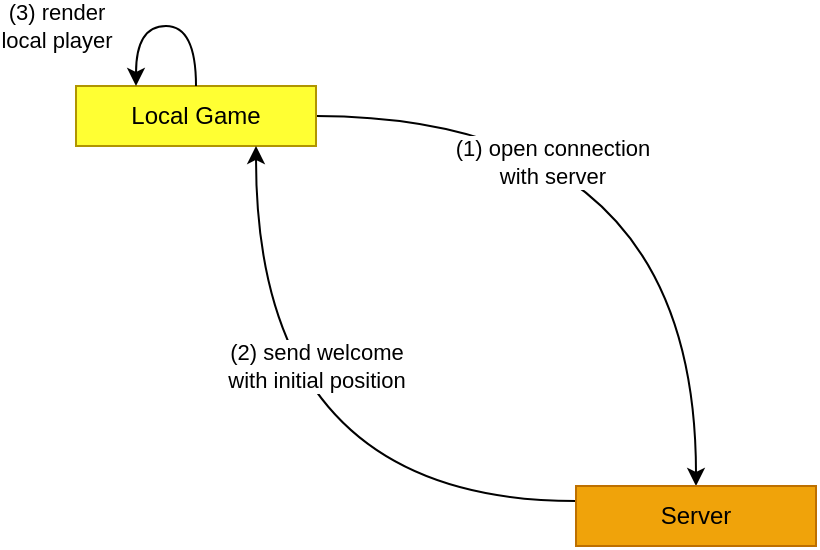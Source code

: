 <mxfile version="13.1.3" pages="4">
    <diagram id="6hGFLwfOUW9BJ-s0fimq" name="Player Connects">
        <mxGraphModel dx="736" dy="577" grid="1" gridSize="10" guides="1" tooltips="1" connect="1" arrows="1" fold="1" page="1" pageScale="1" pageWidth="827" pageHeight="1169" math="0" shadow="0">
            <root>
                <mxCell id="0"/>
                <mxCell id="1" parent="0"/>
                <mxCell id="25" style="edgeStyle=orthogonalEdgeStyle;curved=1;rounded=0;orthogonalLoop=1;jettySize=auto;html=1;entryX=0.5;entryY=0;entryDx=0;entryDy=0;" parent="1" target="4" edge="1">
                    <mxGeometry relative="1" as="geometry">
                        <mxPoint x="180" y="75" as="sourcePoint"/>
                    </mxGeometry>
                </mxCell>
                <mxCell id="26" value="(1) open connection&lt;br&gt;with server" style="edgeLabel;html=1;align=center;verticalAlign=middle;resizable=0;points=[];" parent="25" connectable="0" vertex="1">
                    <mxGeometry x="-0.309" y="-6" relative="1" as="geometry">
                        <mxPoint x="-12" y="16.5" as="offset"/>
                    </mxGeometry>
                </mxCell>
                <mxCell id="3" value="Local Game" style="rounded=0;whiteSpace=wrap;html=1;fillColor=#FFFF33;strokeColor=#B09500;fontColor=#000000;" parent="1" vertex="1">
                    <mxGeometry x="60" y="60" width="120" height="30" as="geometry"/>
                </mxCell>
                <mxCell id="27" style="edgeStyle=orthogonalEdgeStyle;curved=1;rounded=0;orthogonalLoop=1;jettySize=auto;html=1;exitX=0;exitY=0.25;exitDx=0;exitDy=0;entryX=0.75;entryY=1;entryDx=0;entryDy=0;" parent="1" source="4" target="3" edge="1">
                    <mxGeometry relative="1" as="geometry"/>
                </mxCell>
                <mxCell id="28" value="(2) send welcome &lt;br&gt;with initial position" style="edgeLabel;html=1;align=center;verticalAlign=middle;resizable=0;points=[];" parent="27" connectable="0" vertex="1">
                    <mxGeometry x="-0.003" y="-26" relative="1" as="geometry">
                        <mxPoint x="4" y="-59.5" as="offset"/>
                    </mxGeometry>
                </mxCell>
                <mxCell id="4" value="Server" style="rounded=0;whiteSpace=wrap;html=1;fillColor=#f0a30a;strokeColor=#BD7000;fontColor=#000000;" parent="1" vertex="1">
                    <mxGeometry x="310" y="260" width="120" height="30" as="geometry"/>
                </mxCell>
                <mxCell id="36" style="edgeStyle=orthogonalEdgeStyle;rounded=0;orthogonalLoop=1;jettySize=auto;html=1;exitX=0.5;exitY=0;exitDx=0;exitDy=0;entryX=0.25;entryY=0;entryDx=0;entryDy=0;curved=1;" parent="1" source="3" target="3" edge="1">
                    <mxGeometry relative="1" as="geometry">
                        <Array as="points">
                            <mxPoint x="120" y="30"/>
                            <mxPoint x="90" y="30"/>
                        </Array>
                    </mxGeometry>
                </mxCell>
                <mxCell id="37" value="(3) render &lt;br&gt;local player" style="edgeLabel;html=1;align=center;verticalAlign=middle;resizable=0;points=[];" parent="36" connectable="0" vertex="1">
                    <mxGeometry x="-0.422" y="5" relative="1" as="geometry">
                        <mxPoint x="-65" y="-4" as="offset"/>
                    </mxGeometry>
                </mxCell>
            </root>
        </mxGraphModel>
    </diagram>
    <diagram id="0n_lNXVa9ntdit9ih4yo" name="Player Joins The Game">
        <mxGraphModel dx="736" dy="577" grid="1" gridSize="10" guides="1" tooltips="1" connect="1" arrows="1" fold="1" page="1" pageScale="1" pageWidth="850" pageHeight="1100" math="0" shadow="0">
            <root>
                <mxCell id="tWpiseRlfWbCnAalKlqM-0"/>
                <mxCell id="tWpiseRlfWbCnAalKlqM-1" parent="tWpiseRlfWbCnAalKlqM-0"/>
                <mxCell id="3NFdJSVWxG-qaGq5bpnX-0" style="edgeStyle=orthogonalEdgeStyle;curved=1;rounded=0;orthogonalLoop=1;jettySize=auto;html=1;exitX=0.5;exitY=1;exitDx=0;exitDy=0;entryX=0.75;entryY=1;entryDx=0;entryDy=0;" parent="tWpiseRlfWbCnAalKlqM-1" source="3NFdJSVWxG-qaGq5bpnX-6" target="3NFdJSVWxG-qaGq5bpnX-6" edge="1">
                    <mxGeometry relative="1" as="geometry">
                        <mxPoint x="70" y="160" as="targetPoint"/>
                        <Array as="points">
                            <mxPoint x="120" y="120"/>
                            <mxPoint x="150" y="120"/>
                        </Array>
                    </mxGeometry>
                </mxCell>
                <mxCell id="3NFdJSVWxG-qaGq5bpnX-1" value="(6) render &lt;br&gt;remote players" style="edgeLabel;html=1;align=center;verticalAlign=middle;resizable=0;points=[];" parent="3NFdJSVWxG-qaGq5bpnX-0" connectable="0" vertex="1">
                    <mxGeometry x="0.289" y="-3" relative="1" as="geometry">
                        <mxPoint x="8" y="23" as="offset"/>
                    </mxGeometry>
                </mxCell>
                <mxCell id="3NFdJSVWxG-qaGq5bpnX-4" style="edgeStyle=orthogonalEdgeStyle;rounded=0;orthogonalLoop=1;jettySize=auto;html=1;exitX=1;exitY=0.5;exitDx=0;exitDy=0;entryX=0.25;entryY=0;entryDx=0;entryDy=0;curved=1;" parent="tWpiseRlfWbCnAalKlqM-1" source="3NFdJSVWxG-qaGq5bpnX-6" target="3NFdJSVWxG-qaGq5bpnX-13" edge="1">
                    <mxGeometry relative="1" as="geometry"/>
                </mxCell>
                <mxCell id="3NFdJSVWxG-qaGq5bpnX-5" value="(1) confirm&lt;br&gt;player join" style="edgeLabel;html=1;align=center;verticalAlign=middle;resizable=0;points=[];" parent="3NFdJSVWxG-qaGq5bpnX-4" connectable="0" vertex="1">
                    <mxGeometry x="-0.348" y="-32" relative="1" as="geometry">
                        <mxPoint as="offset"/>
                    </mxGeometry>
                </mxCell>
                <mxCell id="3NFdJSVWxG-qaGq5bpnX-6" value="Local Game" style="rounded=0;whiteSpace=wrap;html=1;fillColor=#FFFF33;strokeColor=#B09500;fontColor=#000000;" parent="tWpiseRlfWbCnAalKlqM-1" vertex="1">
                    <mxGeometry x="60" y="60" width="120" height="30" as="geometry"/>
                </mxCell>
                <mxCell id="3NFdJSVWxG-qaGq5bpnX-7" style="edgeStyle=orthogonalEdgeStyle;curved=1;rounded=0;orthogonalLoop=1;jettySize=auto;html=1;exitX=0.25;exitY=1;exitDx=0;exitDy=0;entryX=1;entryY=0.25;entryDx=0;entryDy=0;" parent="tWpiseRlfWbCnAalKlqM-1" source="3NFdJSVWxG-qaGq5bpnX-13" target="3NFdJSVWxG-qaGq5bpnX-14" edge="1">
                    <mxGeometry relative="1" as="geometry"/>
                </mxCell>
                <mxCell id="3NFdJSVWxG-qaGq5bpnX-8" value="(3) send new player &lt;br&gt;info to other games " style="edgeLabel;html=1;align=center;verticalAlign=middle;resizable=0;points=[];" parent="3NFdJSVWxG-qaGq5bpnX-7" connectable="0" vertex="1">
                    <mxGeometry x="0.26" y="-24" relative="1" as="geometry">
                        <mxPoint as="offset"/>
                    </mxGeometry>
                </mxCell>
                <mxCell id="3NFdJSVWxG-qaGq5bpnX-9" style="edgeStyle=orthogonalEdgeStyle;curved=1;rounded=0;orthogonalLoop=1;jettySize=auto;html=1;exitX=0;exitY=0.75;exitDx=0;exitDy=0;entryX=0.25;entryY=1;entryDx=0;entryDy=0;fillColor=#60a917;" parent="tWpiseRlfWbCnAalKlqM-1" source="3NFdJSVWxG-qaGq5bpnX-13" target="3NFdJSVWxG-qaGq5bpnX-6" edge="1">
                    <mxGeometry relative="1" as="geometry">
                        <mxPoint x="70" y="420" as="targetPoint"/>
                    </mxGeometry>
                </mxCell>
                <mxCell id="3NFdJSVWxG-qaGq5bpnX-10" value="(5) send other players' info &lt;br&gt;and position&amp;nbsp;to new player" style="edgeLabel;html=1;align=center;verticalAlign=middle;resizable=0;points=[];" parent="3NFdJSVWxG-qaGq5bpnX-9" connectable="0" vertex="1">
                    <mxGeometry x="-0.356" y="-36" relative="1" as="geometry">
                        <mxPoint x="-39" y="13.5" as="offset"/>
                    </mxGeometry>
                </mxCell>
                <mxCell id="3NFdJSVWxG-qaGq5bpnX-13" value="Server" style="rounded=0;whiteSpace=wrap;html=1;fillColor=#f0a30a;strokeColor=#BD7000;fontColor=#000000;" parent="tWpiseRlfWbCnAalKlqM-1" vertex="1">
                    <mxGeometry x="310" y="260" width="120" height="30" as="geometry"/>
                </mxCell>
                <mxCell id="3NFdJSVWxG-qaGq5bpnX-14" value="Remote Game" style="rounded=0;whiteSpace=wrap;html=1;fillColor=#60a917;strokeColor=#2D7600;fontColor=#000000;" parent="tWpiseRlfWbCnAalKlqM-1" vertex="1">
                    <mxGeometry x="60" y="430" width="120" height="30" as="geometry"/>
                </mxCell>
                <mxCell id="3NFdJSVWxG-qaGq5bpnX-15" style="edgeStyle=orthogonalEdgeStyle;rounded=0;orthogonalLoop=1;jettySize=auto;html=1;exitX=0.5;exitY=0;exitDx=0;exitDy=0;entryX=0.75;entryY=0;entryDx=0;entryDy=0;curved=1;" parent="tWpiseRlfWbCnAalKlqM-1" source="3NFdJSVWxG-qaGq5bpnX-14" target="3NFdJSVWxG-qaGq5bpnX-14" edge="1">
                    <mxGeometry relative="1" as="geometry">
                        <Array as="points">
                            <mxPoint x="120" y="400"/>
                            <mxPoint x="150" y="400"/>
                        </Array>
                    </mxGeometry>
                </mxCell>
                <mxCell id="3NFdJSVWxG-qaGq5bpnX-16" value="(4) render new player" style="edgeLabel;html=1;align=center;verticalAlign=middle;resizable=0;points=[];" parent="3NFdJSVWxG-qaGq5bpnX-15" connectable="0" vertex="1">
                    <mxGeometry x="0.267" y="-3" relative="1" as="geometry">
                        <mxPoint y="-13" as="offset"/>
                    </mxGeometry>
                </mxCell>
                <mxCell id="3NFdJSVWxG-qaGq5bpnX-17" style="edgeStyle=orthogonalEdgeStyle;curved=1;rounded=0;orthogonalLoop=1;jettySize=auto;html=1;exitX=0.5;exitY=1;exitDx=0;exitDy=0;entryX=0.75;entryY=1;entryDx=0;entryDy=0;" parent="tWpiseRlfWbCnAalKlqM-1" target="3NFdJSVWxG-qaGq5bpnX-13" edge="1">
                    <mxGeometry relative="1" as="geometry">
                        <Array as="points">
                            <mxPoint x="370" y="320"/>
                            <mxPoint x="400" y="320"/>
                        </Array>
                        <mxPoint x="370" y="290" as="sourcePoint"/>
                        <mxPoint x="340" y="290" as="targetPoint"/>
                    </mxGeometry>
                </mxCell>
                <mxCell id="3NFdJSVWxG-qaGq5bpnX-18" value="(2) store &lt;br&gt;new player" style="edgeLabel;html=1;align=center;verticalAlign=middle;resizable=0;points=[];" parent="3NFdJSVWxG-qaGq5bpnX-17" connectable="0" vertex="1">
                    <mxGeometry x="-0.4" y="-4" relative="1" as="geometry">
                        <mxPoint x="25" y="23" as="offset"/>
                    </mxGeometry>
                </mxCell>
            </root>
        </mxGraphModel>
    </diagram>
    <diagram id="J65INu4TDB2IW9ojeelq" name="Player Moves">
        <mxGraphModel dx="736" dy="577" grid="1" gridSize="10" guides="1" tooltips="1" connect="1" arrows="1" fold="1" page="1" pageScale="1" pageWidth="850" pageHeight="1100" math="0" shadow="0">
            <root>
                <mxCell id="xwZkG9tiUpKEC7rxFgWI-0"/>
                <mxCell id="xwZkG9tiUpKEC7rxFgWI-1" parent="xwZkG9tiUpKEC7rxFgWI-0"/>
                <mxCell id="V42rVzGtba0PNn_ShyjG-0" style="edgeStyle=orthogonalEdgeStyle;curved=1;rounded=0;orthogonalLoop=1;jettySize=auto;html=1;exitX=0.5;exitY=1;exitDx=0;exitDy=0;entryX=0.75;entryY=1;entryDx=0;entryDy=0;" parent="xwZkG9tiUpKEC7rxFgWI-1" source="V42rVzGtba0PNn_ShyjG-4" target="V42rVzGtba0PNn_ShyjG-4" edge="1">
                    <mxGeometry relative="1" as="geometry">
                        <mxPoint x="70" y="160" as="targetPoint"/>
                        <Array as="points">
                            <mxPoint x="120" y="120"/>
                            <mxPoint x="150" y="120"/>
                        </Array>
                    </mxGeometry>
                </mxCell>
                <mxCell id="V42rVzGtba0PNn_ShyjG-1" value="(5) correct position" style="edgeLabel;html=1;align=center;verticalAlign=middle;resizable=0;points=[];" parent="V42rVzGtba0PNn_ShyjG-0" connectable="0" vertex="1">
                    <mxGeometry x="0.289" y="-3" relative="1" as="geometry">
                        <mxPoint x="8" y="23" as="offset"/>
                    </mxGeometry>
                </mxCell>
                <mxCell id="V42rVzGtba0PNn_ShyjG-2" style="edgeStyle=orthogonalEdgeStyle;rounded=0;orthogonalLoop=1;jettySize=auto;html=1;exitX=1;exitY=0.5;exitDx=0;exitDy=0;entryX=0.25;entryY=0;entryDx=0;entryDy=0;curved=1;" parent="xwZkG9tiUpKEC7rxFgWI-1" source="V42rVzGtba0PNn_ShyjG-4" target="V42rVzGtba0PNn_ShyjG-9" edge="1">
                    <mxGeometry relative="1" as="geometry"/>
                </mxCell>
                <mxCell id="V42rVzGtba0PNn_ShyjG-3" value="(2) send movement &lt;br&gt;attempt" style="edgeLabel;html=1;align=center;verticalAlign=middle;resizable=0;points=[];" parent="V42rVzGtba0PNn_ShyjG-2" connectable="0" vertex="1">
                    <mxGeometry x="-0.348" y="-32" relative="1" as="geometry">
                        <mxPoint as="offset"/>
                    </mxGeometry>
                </mxCell>
                <mxCell id="V42rVzGtba0PNn_ShyjG-4" value="Local Game" style="rounded=0;whiteSpace=wrap;html=1;fillColor=#FFFF33;strokeColor=#B09500;fontColor=#000000;" parent="xwZkG9tiUpKEC7rxFgWI-1" vertex="1">
                    <mxGeometry x="60" y="60" width="120" height="30" as="geometry"/>
                </mxCell>
                <mxCell id="V42rVzGtba0PNn_ShyjG-5" style="edgeStyle=orthogonalEdgeStyle;curved=1;rounded=0;orthogonalLoop=1;jettySize=auto;html=1;exitX=0.25;exitY=1;exitDx=0;exitDy=0;entryX=1;entryY=0.25;entryDx=0;entryDy=0;" parent="xwZkG9tiUpKEC7rxFgWI-1" source="V42rVzGtba0PNn_ShyjG-9" target="V42rVzGtba0PNn_ShyjG-10" edge="1">
                    <mxGeometry relative="1" as="geometry"/>
                </mxCell>
                <mxCell id="V42rVzGtba0PNn_ShyjG-6" value="(6) send player's new &lt;br&gt;position&amp;nbsp;to other games " style="edgeLabel;html=1;align=center;verticalAlign=middle;resizable=0;points=[];" parent="V42rVzGtba0PNn_ShyjG-5" connectable="0" vertex="1">
                    <mxGeometry x="0.26" y="-24" relative="1" as="geometry">
                        <mxPoint as="offset"/>
                    </mxGeometry>
                </mxCell>
                <mxCell id="V42rVzGtba0PNn_ShyjG-7" style="edgeStyle=orthogonalEdgeStyle;curved=1;rounded=0;orthogonalLoop=1;jettySize=auto;html=1;exitX=0;exitY=0.75;exitDx=0;exitDy=0;entryX=0.25;entryY=1;entryDx=0;entryDy=0;fillColor=#60a917;" parent="xwZkG9tiUpKEC7rxFgWI-1" source="V42rVzGtba0PNn_ShyjG-9" target="V42rVzGtba0PNn_ShyjG-4" edge="1">
                    <mxGeometry relative="1" as="geometry">
                        <mxPoint x="70" y="420" as="targetPoint"/>
                    </mxGeometry>
                </mxCell>
                <mxCell id="V42rVzGtba0PNn_ShyjG-8" value="(4) send new position" style="edgeLabel;html=1;align=center;verticalAlign=middle;resizable=0;points=[];" parent="V42rVzGtba0PNn_ShyjG-7" connectable="0" vertex="1">
                    <mxGeometry x="-0.356" y="-36" relative="1" as="geometry">
                        <mxPoint x="-27" y="3.5" as="offset"/>
                    </mxGeometry>
                </mxCell>
                <mxCell id="V42rVzGtba0PNn_ShyjG-9" value="Server" style="rounded=0;whiteSpace=wrap;html=1;fillColor=#f0a30a;strokeColor=#BD7000;fontColor=#000000;" parent="xwZkG9tiUpKEC7rxFgWI-1" vertex="1">
                    <mxGeometry x="310" y="260" width="120" height="30" as="geometry"/>
                </mxCell>
                <mxCell id="V42rVzGtba0PNn_ShyjG-10" value="Remote Game" style="rounded=0;whiteSpace=wrap;html=1;fillColor=#60a917;strokeColor=#2D7600;fontColor=#000000;" parent="xwZkG9tiUpKEC7rxFgWI-1" vertex="1">
                    <mxGeometry x="60" y="430" width="120" height="30" as="geometry"/>
                </mxCell>
                <mxCell id="V42rVzGtba0PNn_ShyjG-11" style="edgeStyle=orthogonalEdgeStyle;rounded=0;orthogonalLoop=1;jettySize=auto;html=1;exitX=0.5;exitY=0;exitDx=0;exitDy=0;entryX=0.75;entryY=0;entryDx=0;entryDy=0;curved=1;" parent="xwZkG9tiUpKEC7rxFgWI-1" source="V42rVzGtba0PNn_ShyjG-10" target="V42rVzGtba0PNn_ShyjG-10" edge="1">
                    <mxGeometry relative="1" as="geometry">
                        <Array as="points">
                            <mxPoint x="120" y="400"/>
                            <mxPoint x="150" y="400"/>
                        </Array>
                    </mxGeometry>
                </mxCell>
                <mxCell id="V42rVzGtba0PNn_ShyjG-12" value="(7) render player movement" style="edgeLabel;html=1;align=center;verticalAlign=middle;resizable=0;points=[];" parent="V42rVzGtba0PNn_ShyjG-11" connectable="0" vertex="1">
                    <mxGeometry x="0.267" y="-3" relative="1" as="geometry">
                        <mxPoint y="-13" as="offset"/>
                    </mxGeometry>
                </mxCell>
                <mxCell id="V42rVzGtba0PNn_ShyjG-13" style="edgeStyle=orthogonalEdgeStyle;curved=1;rounded=0;orthogonalLoop=1;jettySize=auto;html=1;exitX=0.5;exitY=1;exitDx=0;exitDy=0;entryX=0.75;entryY=1;entryDx=0;entryDy=0;" parent="xwZkG9tiUpKEC7rxFgWI-1" target="V42rVzGtba0PNn_ShyjG-9" edge="1">
                    <mxGeometry relative="1" as="geometry">
                        <Array as="points">
                            <mxPoint x="370" y="320"/>
                            <mxPoint x="400" y="320"/>
                        </Array>
                        <mxPoint x="370" y="290" as="sourcePoint"/>
                        <mxPoint x="340" y="290" as="targetPoint"/>
                    </mxGeometry>
                </mxCell>
                <mxCell id="V42rVzGtba0PNn_ShyjG-14" value="(3) validate, calculate &lt;br&gt;new position" style="edgeLabel;html=1;align=center;verticalAlign=middle;resizable=0;points=[];" parent="V42rVzGtba0PNn_ShyjG-13" connectable="0" vertex="1">
                    <mxGeometry x="-0.4" y="-4" relative="1" as="geometry">
                        <mxPoint x="25" y="23" as="offset"/>
                    </mxGeometry>
                </mxCell>
                <mxCell id="V42rVzGtba0PNn_ShyjG-15" style="edgeStyle=orthogonalEdgeStyle;curved=1;rounded=0;orthogonalLoop=1;jettySize=auto;html=1;exitX=0.5;exitY=0;exitDx=0;exitDy=0;entryX=0.75;entryY=0;entryDx=0;entryDy=0;" parent="xwZkG9tiUpKEC7rxFgWI-1" source="V42rVzGtba0PNn_ShyjG-4" target="V42rVzGtba0PNn_ShyjG-4" edge="1">
                    <mxGeometry relative="1" as="geometry">
                        <Array as="points">
                            <mxPoint x="120" y="30"/>
                            <mxPoint x="150" y="30"/>
                        </Array>
                    </mxGeometry>
                </mxCell>
                <mxCell id="V42rVzGtba0PNn_ShyjG-16" value="(1) player move, &lt;br&gt;predict movement" style="edgeLabel;html=1;align=center;verticalAlign=middle;resizable=0;points=[];" parent="V42rVzGtba0PNn_ShyjG-15" connectable="0" vertex="1">
                    <mxGeometry x="0.253" relative="1" as="geometry">
                        <mxPoint x="54" as="offset"/>
                    </mxGeometry>
                </mxCell>
            </root>
        </mxGraphModel>
    </diagram>
    <diagram id="HFqJGXF05XEBhKaTk_G-" name="Player Disconnects">
        <mxGraphModel dx="736" dy="577" grid="1" gridSize="10" guides="1" tooltips="1" connect="1" arrows="1" fold="1" page="1" pageScale="1" pageWidth="700" pageHeight="450" math="0" shadow="0">
            <root>
                <mxCell id="JsK6Sz4T_5DIjwYr9bUt-0"/>
                <mxCell id="JsK6Sz4T_5DIjwYr9bUt-1" parent="JsK6Sz4T_5DIjwYr9bUt-0"/>
                <mxCell id="YmrfgzfNlimpw8deap8E-4" style="edgeStyle=orthogonalEdgeStyle;curved=1;rounded=0;orthogonalLoop=1;jettySize=auto;html=1;exitX=1;exitY=0.5;exitDx=0;exitDy=0;entryX=0;entryY=0.5;entryDx=0;entryDy=0;" parent="JsK6Sz4T_5DIjwYr9bUt-1" source="YmrfgzfNlimpw8deap8E-6" target="YmrfgzfNlimpw8deap8E-13" edge="1">
                    <mxGeometry relative="1" as="geometry"/>
                </mxCell>
                <mxCell id="YmrfgzfNlimpw8deap8E-5" value="(1) disconnected" style="edgeLabel;html=1;align=center;verticalAlign=middle;resizable=0;points=[];" parent="YmrfgzfNlimpw8deap8E-4" connectable="0" vertex="1">
                    <mxGeometry x="-0.309" y="-6" relative="1" as="geometry">
                        <mxPoint x="15" y="9" as="offset"/>
                    </mxGeometry>
                </mxCell>
                <mxCell id="YmrfgzfNlimpw8deap8E-6" value="Local Game" style="rounded=0;whiteSpace=wrap;html=1;fillColor=#FFFF33;strokeColor=#B09500;fontColor=#000000;" parent="JsK6Sz4T_5DIjwYr9bUt-1" vertex="1">
                    <mxGeometry x="30" y="90" width="120" height="30" as="geometry"/>
                </mxCell>
                <mxCell id="YmrfgzfNlimpw8deap8E-7" style="edgeStyle=orthogonalEdgeStyle;curved=1;rounded=0;orthogonalLoop=1;jettySize=auto;html=1;exitX=1;exitY=0.5;exitDx=0;exitDy=0;entryX=0;entryY=0.5;entryDx=0;entryDy=0;" parent="JsK6Sz4T_5DIjwYr9bUt-1" source="YmrfgzfNlimpw8deap8E-13" target="YmrfgzfNlimpw8deap8E-14" edge="1">
                    <mxGeometry relative="1" as="geometry"/>
                </mxCell>
                <mxCell id="YmrfgzfNlimpw8deap8E-8" value="(3) inform player &lt;br&gt;disconnect" style="edgeLabel;html=1;align=center;verticalAlign=middle;resizable=0;points=[];" parent="YmrfgzfNlimpw8deap8E-7" connectable="0" vertex="1">
                    <mxGeometry x="0.26" y="-24" relative="1" as="geometry">
                        <mxPoint x="-19" y="-49" as="offset"/>
                    </mxGeometry>
                </mxCell>
                <mxCell id="YmrfgzfNlimpw8deap8E-13" value="Server" style="rounded=0;whiteSpace=wrap;html=1;fillColor=#f0a30a;strokeColor=#BD7000;fontColor=#000000;" parent="JsK6Sz4T_5DIjwYr9bUt-1" vertex="1">
                    <mxGeometry x="310" y="90" width="120" height="30" as="geometry"/>
                </mxCell>
                <mxCell id="YmrfgzfNlimpw8deap8E-14" value="Remote Game" style="rounded=0;whiteSpace=wrap;html=1;fillColor=#60a917;strokeColor=#2D7600;fontColor=#000000;" parent="JsK6Sz4T_5DIjwYr9bUt-1" vertex="1">
                    <mxGeometry x="540" y="90" width="120" height="30" as="geometry"/>
                </mxCell>
                <mxCell id="YmrfgzfNlimpw8deap8E-15" style="edgeStyle=orthogonalEdgeStyle;rounded=0;orthogonalLoop=1;jettySize=auto;html=1;exitX=0.5;exitY=0;exitDx=0;exitDy=0;entryX=0.75;entryY=0;entryDx=0;entryDy=0;curved=1;" parent="JsK6Sz4T_5DIjwYr9bUt-1" source="YmrfgzfNlimpw8deap8E-14" target="YmrfgzfNlimpw8deap8E-14" edge="1">
                    <mxGeometry relative="1" as="geometry">
                        <Array as="points">
                            <mxPoint x="600" y="60"/>
                            <mxPoint x="630" y="60"/>
                        </Array>
                    </mxGeometry>
                </mxCell>
                <mxCell id="YmrfgzfNlimpw8deap8E-16" value="(4) destroy player" style="edgeLabel;html=1;align=center;verticalAlign=middle;resizable=0;points=[];" parent="YmrfgzfNlimpw8deap8E-15" connectable="0" vertex="1">
                    <mxGeometry x="0.267" y="-3" relative="1" as="geometry">
                        <mxPoint y="-13" as="offset"/>
                    </mxGeometry>
                </mxCell>
                <mxCell id="YmrfgzfNlimpw8deap8E-17" style="edgeStyle=orthogonalEdgeStyle;curved=1;rounded=0;orthogonalLoop=1;jettySize=auto;html=1;exitX=0.75;exitY=1;exitDx=0;exitDy=0;entryX=0.5;entryY=1;entryDx=0;entryDy=0;" parent="JsK6Sz4T_5DIjwYr9bUt-1" source="YmrfgzfNlimpw8deap8E-13" target="YmrfgzfNlimpw8deap8E-13" edge="1">
                    <mxGeometry relative="1" as="geometry">
                        <Array as="points">
                            <mxPoint x="400" y="150"/>
                            <mxPoint x="370" y="150"/>
                        </Array>
                    </mxGeometry>
                </mxCell>
                <mxCell id="YmrfgzfNlimpw8deap8E-18" value="(2) remove player" style="edgeLabel;html=1;align=center;verticalAlign=middle;resizable=0;points=[];" parent="YmrfgzfNlimpw8deap8E-17" connectable="0" vertex="1">
                    <mxGeometry x="-0.4" y="-4" relative="1" as="geometry">
                        <mxPoint x="-16" y="23" as="offset"/>
                    </mxGeometry>
                </mxCell>
            </root>
        </mxGraphModel>
    </diagram>
</mxfile>